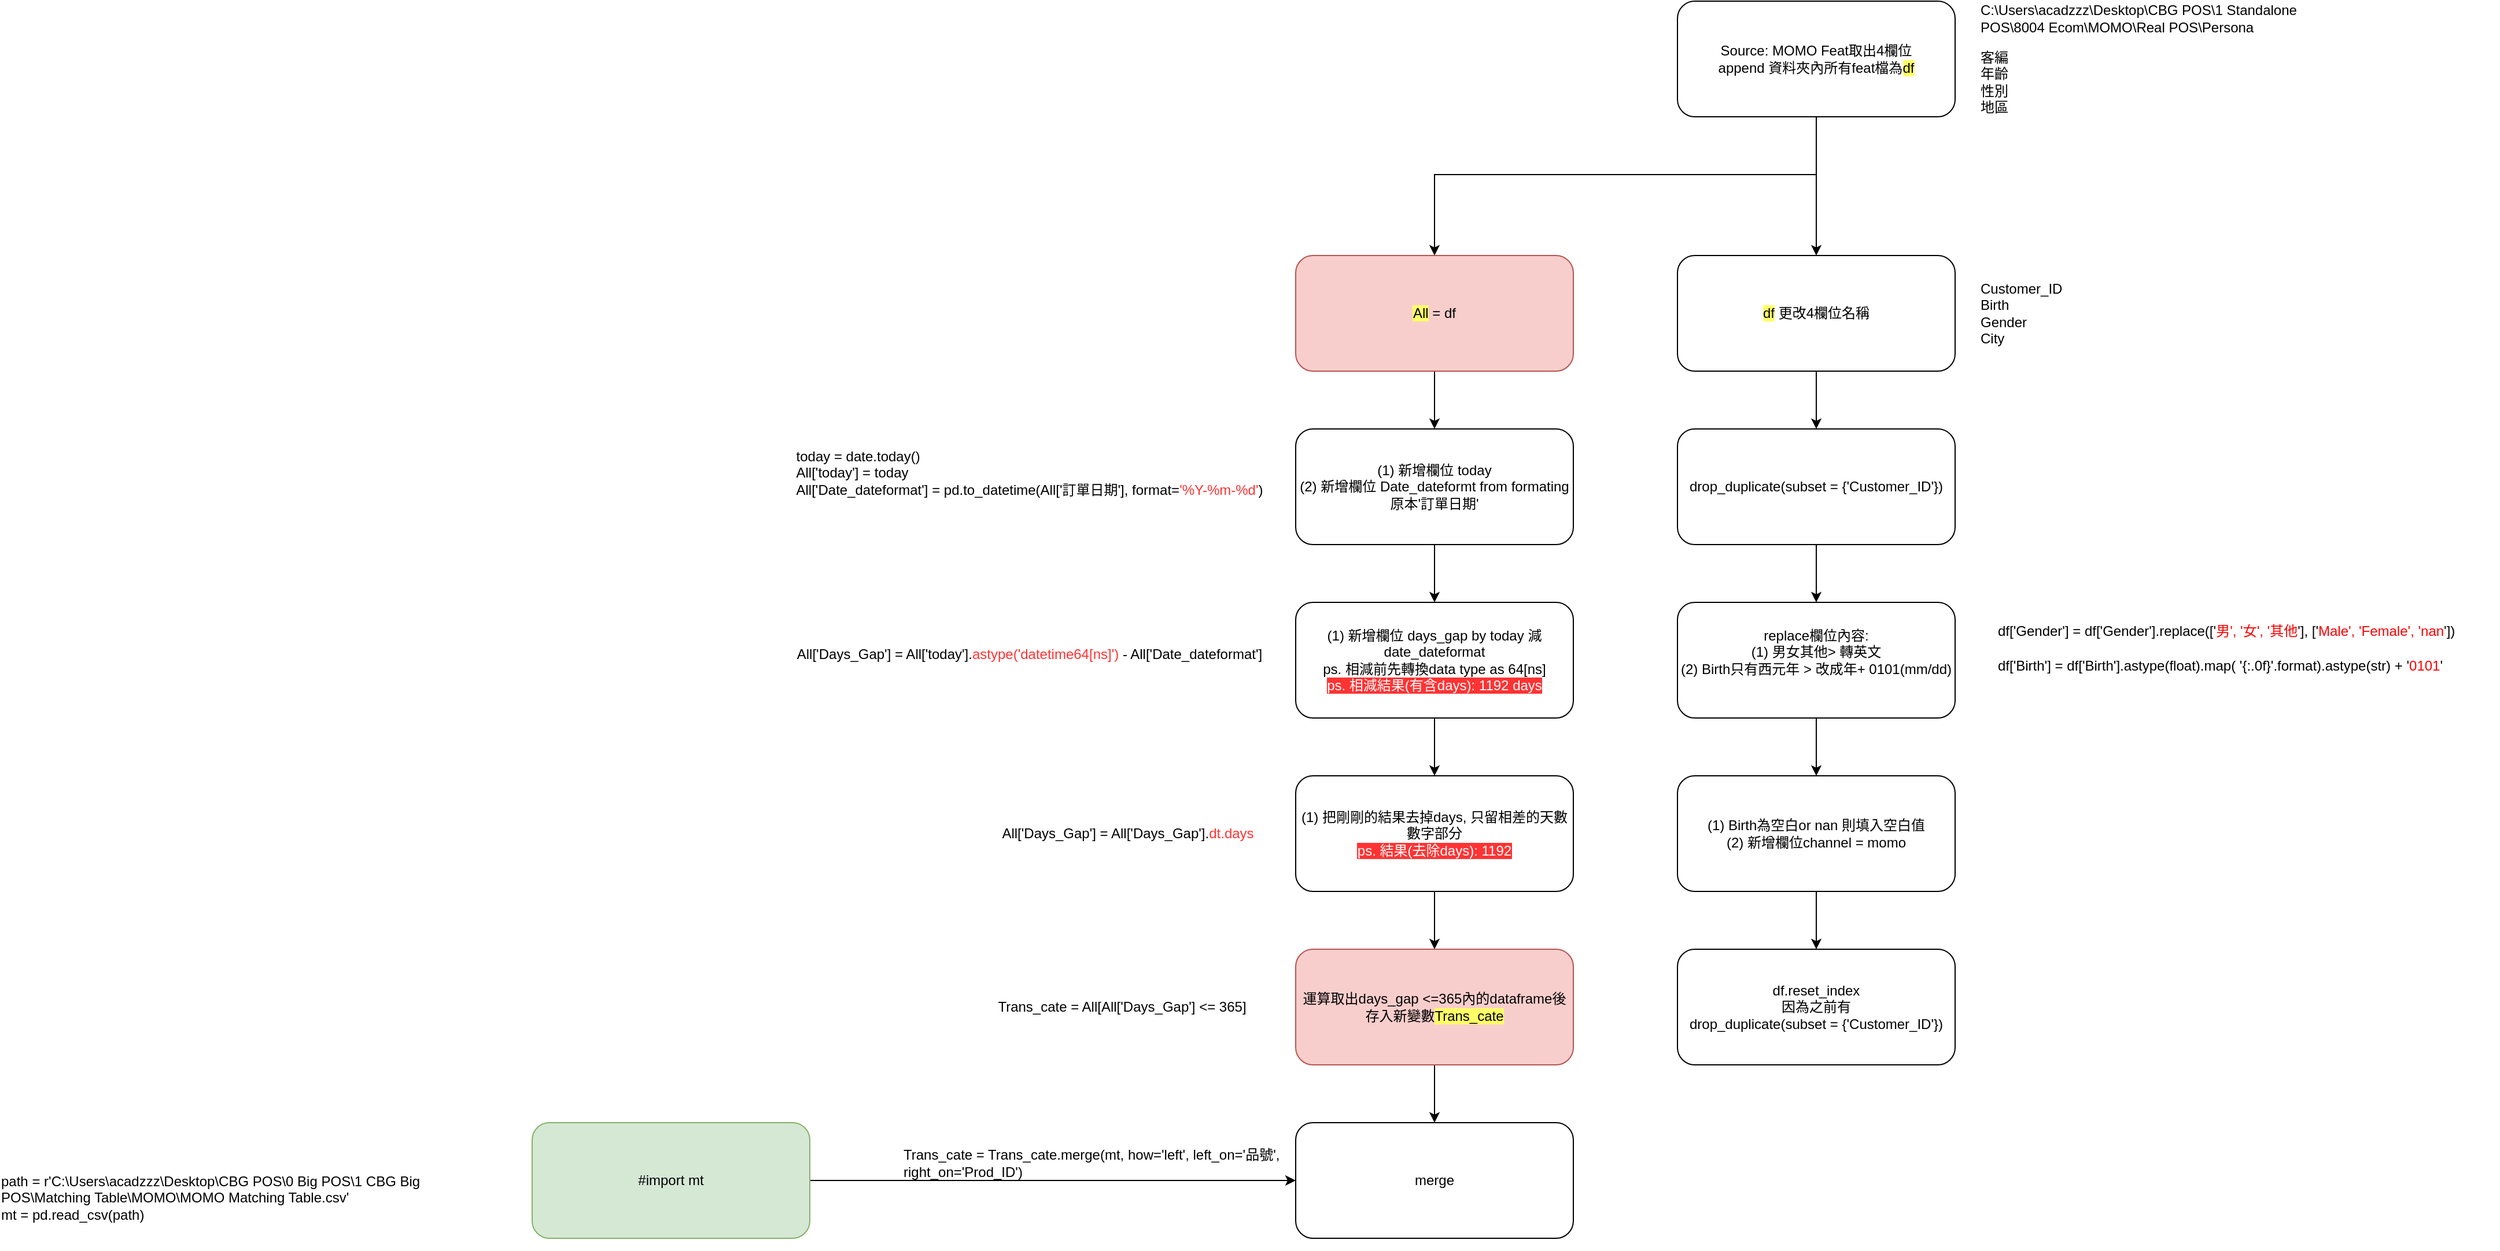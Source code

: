 <mxfile version="17.2.4" type="github">
  <diagram id="VdV0Nn6eujVthCHaxyLu" name="Page-1">
    <mxGraphModel dx="2620" dy="1615" grid="1" gridSize="10" guides="1" tooltips="1" connect="1" arrows="1" fold="1" page="1" pageScale="1" pageWidth="850" pageHeight="1100" math="0" shadow="0">
      <root>
        <mxCell id="0" />
        <mxCell id="1" parent="0" />
        <mxCell id="hvA4PafVI6DXR14lHh_R-13" value="" style="edgeStyle=orthogonalEdgeStyle;rounded=0;orthogonalLoop=1;jettySize=auto;html=1;" edge="1" parent="1" source="liE0KncuEcMG09TZuyiC-1" target="hvA4PafVI6DXR14lHh_R-12">
          <mxGeometry relative="1" as="geometry" />
        </mxCell>
        <mxCell id="liE0KncuEcMG09TZuyiC-1" value="&lt;span style=&quot;background-color: rgb(255 , 255 , 102)&quot;&gt;All&lt;/span&gt; = df" style="rounded=1;whiteSpace=wrap;html=1;fillColor=#f8cecc;strokeColor=#b85450;" parent="1" vertex="1">
          <mxGeometry x="-150" y="170" width="240" height="100" as="geometry" />
        </mxCell>
        <mxCell id="liE0KncuEcMG09TZuyiC-2" value="客編&lt;br&gt;年齡&lt;br&gt;性別&lt;br&gt;&lt;div style=&quot;&quot;&gt;&lt;span&gt;地區&lt;/span&gt;&lt;/div&gt;" style="text;html=1;strokeColor=none;fillColor=none;align=left;verticalAlign=middle;whiteSpace=wrap;rounded=0;" parent="1" vertex="1">
          <mxGeometry x="440" y="-20" width="90" height="80" as="geometry" />
        </mxCell>
        <mxCell id="liE0KncuEcMG09TZuyiC-3" value="C:\Users\acadzzz\Desktop\CBG POS\1 Standalone POS\8004 Ecom\MOMO\Real POS\Persona" style="text;html=1;strokeColor=none;fillColor=none;align=left;verticalAlign=middle;whiteSpace=wrap;rounded=0;" parent="1" vertex="1">
          <mxGeometry x="440" y="-50" width="310" height="30" as="geometry" />
        </mxCell>
        <mxCell id="liE0KncuEcMG09TZuyiC-8" value="" style="edgeStyle=orthogonalEdgeStyle;rounded=0;orthogonalLoop=1;jettySize=auto;html=1;" parent="1" source="liE0KncuEcMG09TZuyiC-4" target="liE0KncuEcMG09TZuyiC-6" edge="1">
          <mxGeometry relative="1" as="geometry" />
        </mxCell>
        <mxCell id="liE0KncuEcMG09TZuyiC-4" value="&lt;span style=&quot;background-color: rgb(255 , 255 , 102)&quot;&gt;df&lt;/span&gt; 更改4欄位名稱" style="rounded=1;whiteSpace=wrap;html=1;" parent="1" vertex="1">
          <mxGeometry x="180" y="170" width="240" height="100" as="geometry" />
        </mxCell>
        <mxCell id="liE0KncuEcMG09TZuyiC-5" value="Customer_ID&lt;br&gt;Birth&lt;br&gt;Gender&lt;br&gt;City" style="text;html=1;strokeColor=none;fillColor=none;align=left;verticalAlign=middle;whiteSpace=wrap;rounded=0;" parent="1" vertex="1">
          <mxGeometry x="440" y="180" width="90" height="80" as="geometry" />
        </mxCell>
        <mxCell id="liE0KncuEcMG09TZuyiC-12" value="" style="edgeStyle=orthogonalEdgeStyle;rounded=0;orthogonalLoop=1;jettySize=auto;html=1;" parent="1" source="liE0KncuEcMG09TZuyiC-6" target="liE0KncuEcMG09TZuyiC-11" edge="1">
          <mxGeometry relative="1" as="geometry" />
        </mxCell>
        <mxCell id="liE0KncuEcMG09TZuyiC-6" value="drop_duplicate(subset = {&#39;Customer_ID&#39;})" style="rounded=1;whiteSpace=wrap;html=1;" parent="1" vertex="1">
          <mxGeometry x="180" y="320" width="240" height="100" as="geometry" />
        </mxCell>
        <mxCell id="hvA4PafVI6DXR14lHh_R-2" value="" style="edgeStyle=orthogonalEdgeStyle;rounded=0;orthogonalLoop=1;jettySize=auto;html=1;" edge="1" parent="1" source="liE0KncuEcMG09TZuyiC-11" target="hvA4PafVI6DXR14lHh_R-1">
          <mxGeometry relative="1" as="geometry" />
        </mxCell>
        <mxCell id="liE0KncuEcMG09TZuyiC-11" value="replace欄位內容:&lt;br&gt;(1) 男女其他&amp;gt; 轉英文&lt;br&gt;(2) Birth只有西元年 &amp;gt; 改成年+ 0101(mm/dd)&lt;br&gt;&lt;div&gt;&lt;br&gt;&lt;/div&gt;" style="rounded=1;whiteSpace=wrap;html=1;" parent="1" vertex="1">
          <mxGeometry x="180" y="470" width="240" height="100" as="geometry" />
        </mxCell>
        <mxCell id="liE0KncuEcMG09TZuyiC-13" value="&lt;div&gt;df[&#39;Gender&#39;] = df[&#39;Gender&#39;].replace([&#39;&lt;font color=&quot;#ff0000&quot;&gt;男&#39;, &#39;女&#39;, &#39;其他&lt;/font&gt;&#39;], [&#39;&lt;font color=&quot;#ff0000&quot;&gt;Male&#39;, &#39;Female&#39;, &#39;nan&lt;/font&gt;&#39;])&lt;/div&gt;" style="text;html=1;strokeColor=none;fillColor=none;align=left;verticalAlign=middle;whiteSpace=wrap;rounded=0;" parent="1" vertex="1">
          <mxGeometry x="455" y="480" width="435" height="30" as="geometry" />
        </mxCell>
        <mxCell id="liE0KncuEcMG09TZuyiC-14" value="&lt;div&gt;df[&#39;Birth&#39;] = df[&#39;Birth&#39;].astype(float).map(&amp;nbsp;&lt;span&gt;&#39;{:.0f}&#39;.format).astype(str) + &#39;&lt;font color=&quot;#ff0000&quot;&gt;0101&lt;/font&gt;&#39;&lt;/span&gt;&lt;/div&gt;" style="text;html=1;strokeColor=none;fillColor=none;align=left;verticalAlign=middle;whiteSpace=wrap;rounded=0;" parent="1" vertex="1">
          <mxGeometry x="455" y="510" width="420" height="30" as="geometry" />
        </mxCell>
        <mxCell id="hvA4PafVI6DXR14lHh_R-4" value="" style="edgeStyle=orthogonalEdgeStyle;rounded=0;orthogonalLoop=1;jettySize=auto;html=1;" edge="1" parent="1" source="hvA4PafVI6DXR14lHh_R-1" target="hvA4PafVI6DXR14lHh_R-3">
          <mxGeometry relative="1" as="geometry" />
        </mxCell>
        <mxCell id="hvA4PafVI6DXR14lHh_R-1" value="(1) Birth為空白or nan 則填入空白值&lt;br&gt;(2) 新增欄位channel = momo" style="rounded=1;whiteSpace=wrap;html=1;" vertex="1" parent="1">
          <mxGeometry x="180" y="620" width="240" height="100" as="geometry" />
        </mxCell>
        <mxCell id="hvA4PafVI6DXR14lHh_R-3" value="df.reset_index&lt;br&gt;因為之前有&lt;br&gt;drop_duplicate(subset = {&#39;Customer_ID&#39;})" style="rounded=1;whiteSpace=wrap;html=1;" vertex="1" parent="1">
          <mxGeometry x="180" y="770" width="240" height="100" as="geometry" />
        </mxCell>
        <mxCell id="hvA4PafVI6DXR14lHh_R-8" style="edgeStyle=orthogonalEdgeStyle;rounded=0;orthogonalLoop=1;jettySize=auto;html=1;" edge="1" parent="1" source="hvA4PafVI6DXR14lHh_R-5" target="liE0KncuEcMG09TZuyiC-4">
          <mxGeometry relative="1" as="geometry" />
        </mxCell>
        <mxCell id="hvA4PafVI6DXR14lHh_R-9" style="edgeStyle=orthogonalEdgeStyle;rounded=0;orthogonalLoop=1;jettySize=auto;html=1;" edge="1" parent="1" source="hvA4PafVI6DXR14lHh_R-5" target="liE0KncuEcMG09TZuyiC-1">
          <mxGeometry relative="1" as="geometry">
            <Array as="points">
              <mxPoint x="300" y="100" />
              <mxPoint x="-30" y="100" />
              <mxPoint x="-30" y="220" />
            </Array>
          </mxGeometry>
        </mxCell>
        <mxCell id="hvA4PafVI6DXR14lHh_R-5" value="Source: MOMO Feat取出4欄位&lt;br&gt;append 資料夾內所有feat檔為&lt;span style=&quot;background-color: rgb(255 , 255 , 102)&quot;&gt;df&lt;/span&gt;" style="rounded=1;whiteSpace=wrap;html=1;" vertex="1" parent="1">
          <mxGeometry x="180" y="-50" width="240" height="100" as="geometry" />
        </mxCell>
        <mxCell id="hvA4PafVI6DXR14lHh_R-16" value="" style="edgeStyle=orthogonalEdgeStyle;rounded=0;orthogonalLoop=1;jettySize=auto;html=1;" edge="1" parent="1" source="hvA4PafVI6DXR14lHh_R-12" target="hvA4PafVI6DXR14lHh_R-15">
          <mxGeometry relative="1" as="geometry" />
        </mxCell>
        <mxCell id="hvA4PafVI6DXR14lHh_R-12" value="(1) 新增欄位 today&lt;br&gt;(2) 新增欄位 Date_dateformt from formating原本&#39;訂單日期&#39;" style="rounded=1;whiteSpace=wrap;html=1;" vertex="1" parent="1">
          <mxGeometry x="-150" y="320" width="240" height="100" as="geometry" />
        </mxCell>
        <mxCell id="hvA4PafVI6DXR14lHh_R-14" value="&lt;div style=&quot;text-align: left&quot;&gt;today = date.today()&lt;/div&gt;&lt;div style=&quot;text-align: left&quot;&gt;All[&#39;today&#39;] = today&lt;/div&gt;All[&#39;Date_dateformat&#39;] = pd.to_datetime(All[&#39;訂單日期&#39;], format=&lt;font color=&quot;#ff3333&quot;&gt;&#39;%Y-%m-%d&#39;&lt;/font&gt;)&lt;br&gt;&lt;div style=&quot;text-align: left&quot;&gt;&lt;br&gt;&lt;/div&gt;" style="text;html=1;align=center;verticalAlign=middle;whiteSpace=wrap;rounded=0;labelBackgroundColor=none;" vertex="1" parent="1">
          <mxGeometry x="-590" y="320" width="420" height="90" as="geometry" />
        </mxCell>
        <mxCell id="hvA4PafVI6DXR14lHh_R-19" value="" style="edgeStyle=orthogonalEdgeStyle;rounded=0;orthogonalLoop=1;jettySize=auto;html=1;fontColor=#FF3333;" edge="1" parent="1" source="hvA4PafVI6DXR14lHh_R-15" target="hvA4PafVI6DXR14lHh_R-18">
          <mxGeometry relative="1" as="geometry" />
        </mxCell>
        <mxCell id="hvA4PafVI6DXR14lHh_R-15" value="(1) 新增欄位 days_gap by today 減 date_dateformat&lt;br&gt;ps. 相減前先轉換data type as 64[ns]&lt;br&gt;&lt;span style=&quot;background-color: rgb(255 , 51 , 51)&quot;&gt;&lt;font color=&quot;#ffffff&quot;&gt;ps. 相減結果(有含days): 1192 days&lt;/font&gt;&lt;/span&gt;" style="rounded=1;whiteSpace=wrap;html=1;" vertex="1" parent="1">
          <mxGeometry x="-150" y="470" width="240" height="100" as="geometry" />
        </mxCell>
        <mxCell id="hvA4PafVI6DXR14lHh_R-17" value="&lt;div style=&quot;text-align: left&quot;&gt;All[&#39;Days_Gap&#39;] = All[&#39;today&#39;].&lt;font color=&quot;#ff3333&quot;&gt;astype(&#39;datetime64[ns]&#39;)&lt;/font&gt; - All[&#39;Date_dateformat&#39;]&lt;br&gt;&lt;/div&gt;" style="text;html=1;align=center;verticalAlign=middle;whiteSpace=wrap;rounded=0;labelBackgroundColor=none;" vertex="1" parent="1">
          <mxGeometry x="-590" y="470" width="420" height="90" as="geometry" />
        </mxCell>
        <mxCell id="hvA4PafVI6DXR14lHh_R-22" value="" style="edgeStyle=orthogonalEdgeStyle;rounded=0;orthogonalLoop=1;jettySize=auto;html=1;fontColor=#FF3333;" edge="1" parent="1" source="hvA4PafVI6DXR14lHh_R-18" target="hvA4PafVI6DXR14lHh_R-21">
          <mxGeometry relative="1" as="geometry" />
        </mxCell>
        <mxCell id="hvA4PafVI6DXR14lHh_R-18" value="(1) 把剛剛的結果去掉days, 只留相差的天數數字部分&lt;br&gt;&lt;span style=&quot;background-color: rgb(255 , 51 , 51)&quot;&gt;&lt;font color=&quot;#ffffff&quot;&gt;ps. 結果(去除days): 1192&lt;/font&gt;&lt;/span&gt;" style="rounded=1;whiteSpace=wrap;html=1;" vertex="1" parent="1">
          <mxGeometry x="-150" y="620" width="240" height="100" as="geometry" />
        </mxCell>
        <mxCell id="hvA4PafVI6DXR14lHh_R-20" value="&lt;div style=&quot;text-align: left&quot;&gt;All[&#39;Days_Gap&#39;] = All[&#39;Days_Gap&#39;].&lt;font color=&quot;#ff3333&quot;&gt;dt.days&lt;/font&gt;&lt;br&gt;&lt;/div&gt;" style="text;html=1;align=center;verticalAlign=middle;whiteSpace=wrap;rounded=0;labelBackgroundColor=none;" vertex="1" parent="1">
          <mxGeometry x="-420" y="625" width="250" height="90" as="geometry" />
        </mxCell>
        <mxCell id="hvA4PafVI6DXR14lHh_R-30" value="" style="edgeStyle=orthogonalEdgeStyle;rounded=0;orthogonalLoop=1;jettySize=auto;html=1;fontColor=#FF3333;" edge="1" parent="1" source="hvA4PafVI6DXR14lHh_R-21" target="hvA4PafVI6DXR14lHh_R-24">
          <mxGeometry relative="1" as="geometry" />
        </mxCell>
        <mxCell id="hvA4PafVI6DXR14lHh_R-21" value="運算取出days_gap &amp;lt;=365內的dataframe後&lt;br&gt;存入新變數&lt;span style=&quot;background-color: rgb(255 , 255 , 102)&quot;&gt;Trans_cate&lt;/span&gt;" style="rounded=1;whiteSpace=wrap;html=1;fillColor=#f8cecc;strokeColor=#b85450;" vertex="1" parent="1">
          <mxGeometry x="-150" y="770" width="240" height="100" as="geometry" />
        </mxCell>
        <mxCell id="hvA4PafVI6DXR14lHh_R-23" value="&lt;div style=&quot;text-align: left&quot;&gt;Trans_cate = All[All[&#39;Days_Gap&#39;] &amp;lt;= 365]&lt;br&gt;&lt;/div&gt;" style="text;html=1;align=center;verticalAlign=middle;whiteSpace=wrap;rounded=0;labelBackgroundColor=none;" vertex="1" parent="1">
          <mxGeometry x="-430" y="775" width="260" height="90" as="geometry" />
        </mxCell>
        <mxCell id="hvA4PafVI6DXR14lHh_R-24" value="merge" style="rounded=1;whiteSpace=wrap;html=1;" vertex="1" parent="1">
          <mxGeometry x="-150" y="920" width="240" height="100" as="geometry" />
        </mxCell>
        <mxCell id="hvA4PafVI6DXR14lHh_R-25" value="&lt;div style=&quot;text-align: left&quot;&gt;&lt;div&gt;path = r&#39;C:\Users\acadzzz\Desktop\CBG POS\0 Big POS\1 CBG Big POS\Matching Table\MOMO\MOMO Matching Table.csv&#39;&lt;/div&gt;&lt;div&gt;mt = pd.read_csv(path)&lt;/div&gt;&lt;/div&gt;" style="text;html=1;align=center;verticalAlign=middle;whiteSpace=wrap;rounded=0;labelBackgroundColor=none;" vertex="1" parent="1">
          <mxGeometry x="-1270" y="940" width="420" height="90" as="geometry" />
        </mxCell>
        <mxCell id="hvA4PafVI6DXR14lHh_R-29" style="edgeStyle=orthogonalEdgeStyle;rounded=0;orthogonalLoop=1;jettySize=auto;html=1;fontColor=#FF3333;" edge="1" parent="1" source="hvA4PafVI6DXR14lHh_R-26" target="hvA4PafVI6DXR14lHh_R-24">
          <mxGeometry relative="1" as="geometry" />
        </mxCell>
        <mxCell id="hvA4PafVI6DXR14lHh_R-26" value="#import mt" style="rounded=1;whiteSpace=wrap;html=1;fillColor=#d5e8d4;strokeColor=#82b366;" vertex="1" parent="1">
          <mxGeometry x="-810" y="920" width="240" height="100" as="geometry" />
        </mxCell>
        <mxCell id="hvA4PafVI6DXR14lHh_R-27" value="&lt;div style=&quot;text-align: left&quot;&gt;Trans_cate = Trans_cate.merge(mt, how=&#39;left&#39;, left_on=&#39;品號&#39;, right_on=&#39;Prod_ID&#39;)&lt;br&gt;&lt;/div&gt;" style="text;html=1;align=center;verticalAlign=middle;whiteSpace=wrap;rounded=0;labelBackgroundColor=none;" vertex="1" parent="1">
          <mxGeometry x="-490" y="910" width="330" height="90" as="geometry" />
        </mxCell>
      </root>
    </mxGraphModel>
  </diagram>
</mxfile>
